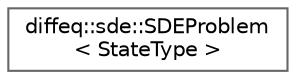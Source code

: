 digraph "Graphical Class Hierarchy"
{
 // LATEX_PDF_SIZE
  bgcolor="transparent";
  edge [fontname=Helvetica,fontsize=10,labelfontname=Helvetica,labelfontsize=10];
  node [fontname=Helvetica,fontsize=10,shape=box,height=0.2,width=0.4];
  rankdir="LR";
  Node0 [id="Node000000",label="diffeq::sde::SDEProblem\l\< StateType \>",height=0.2,width=0.4,color="grey40", fillcolor="white", style="filled",URL="$classdiffeq_1_1sde_1_1_s_d_e_problem.html",tooltip="SDE problem definition."];
}
